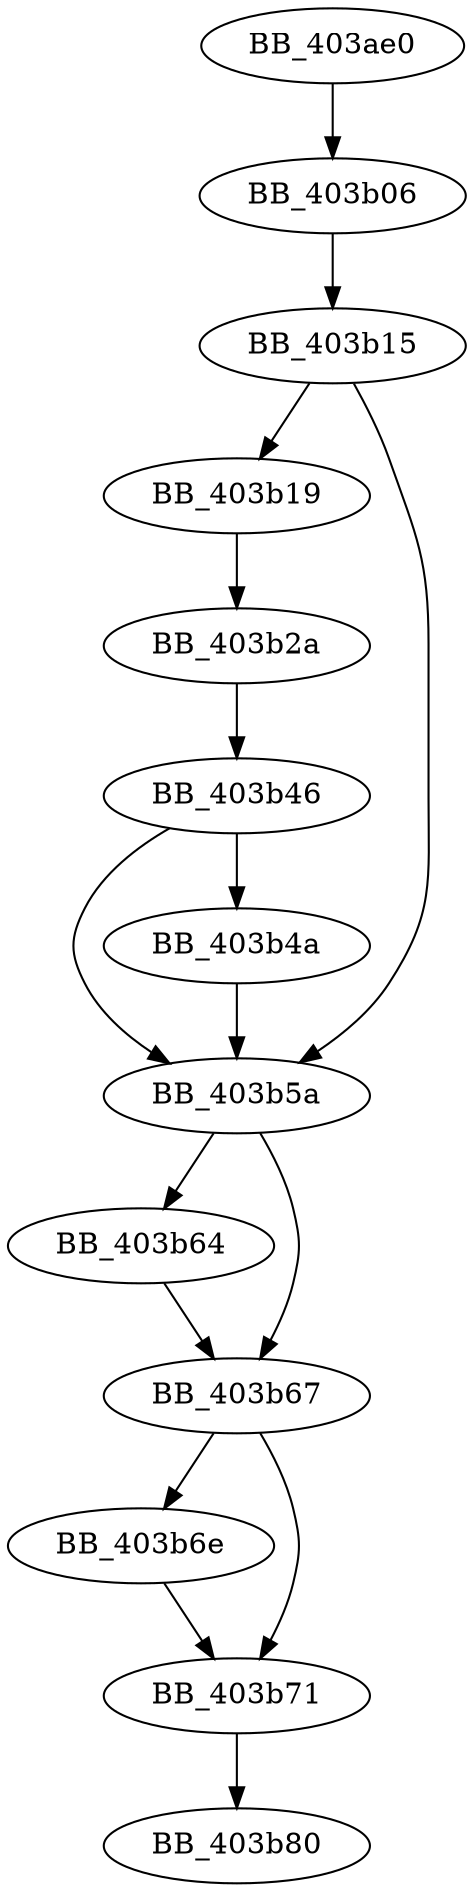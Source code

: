 DiGraph sub_403AE0{
BB_403ae0->BB_403b06
BB_403b06->BB_403b15
BB_403b15->BB_403b19
BB_403b15->BB_403b5a
BB_403b19->BB_403b2a
BB_403b2a->BB_403b46
BB_403b46->BB_403b4a
BB_403b46->BB_403b5a
BB_403b4a->BB_403b5a
BB_403b5a->BB_403b64
BB_403b5a->BB_403b67
BB_403b64->BB_403b67
BB_403b67->BB_403b6e
BB_403b67->BB_403b71
BB_403b6e->BB_403b71
BB_403b71->BB_403b80
}
